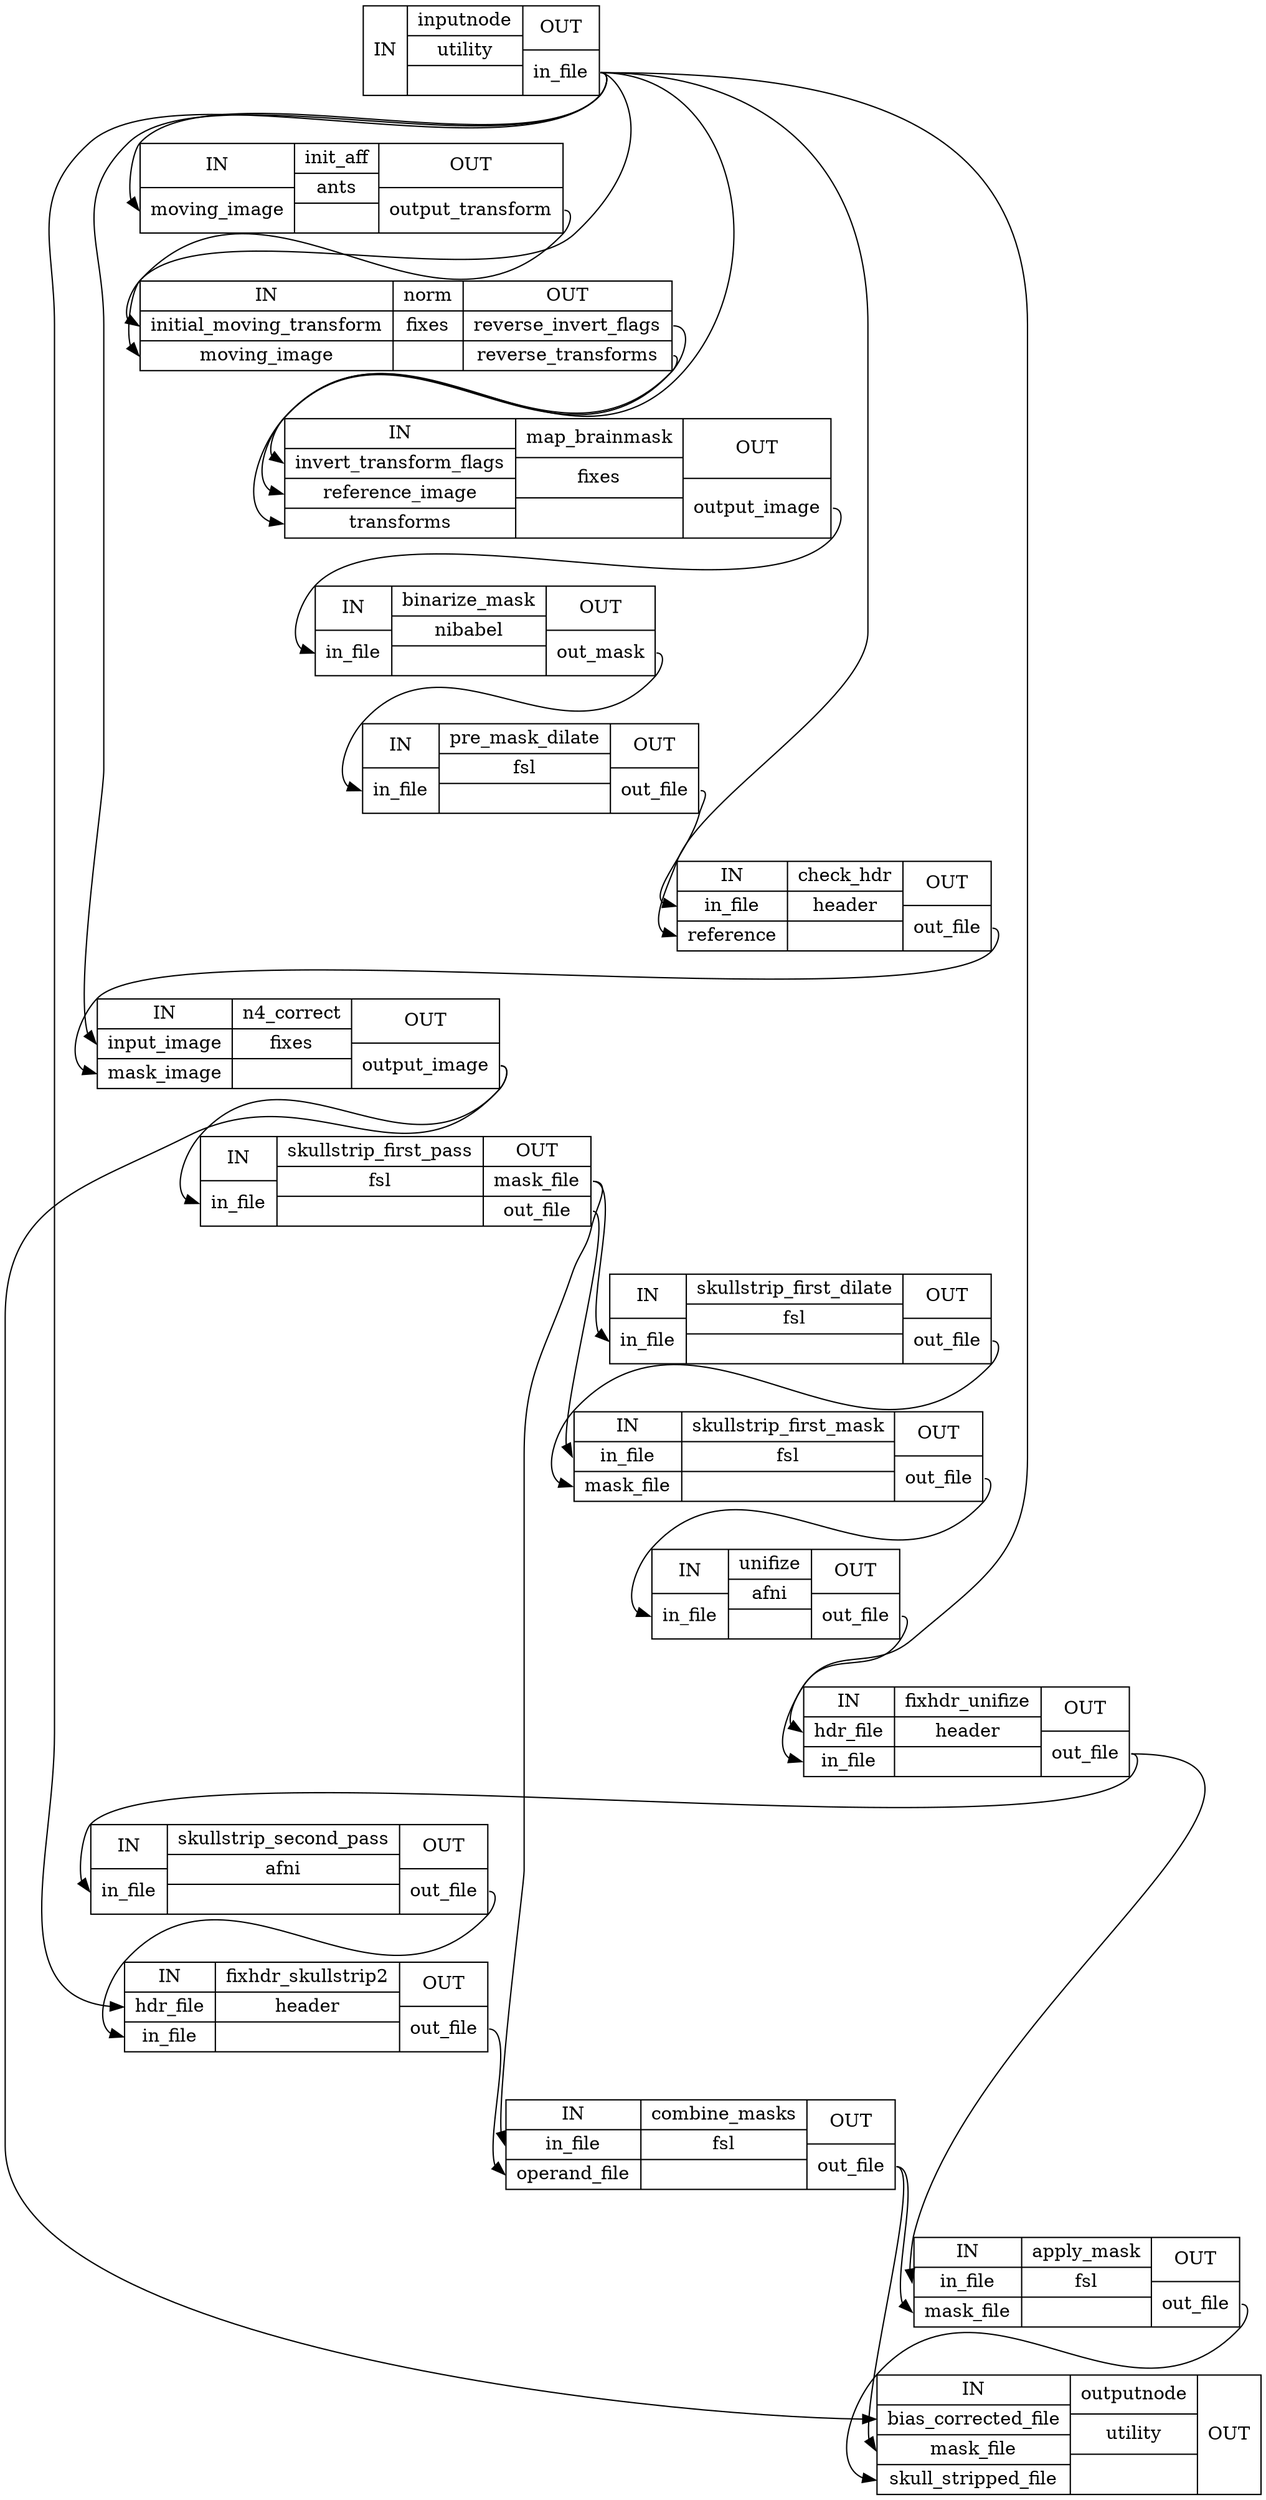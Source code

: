 digraph structs {
node [shape=record];
enhance_and_skullstrip_bold_wfinputnode [label="{IN}|{ inputnode | utility |  }|{OUT|<outinfile> in_file}"];
enhance_and_skullstrip_bold_wfinit_aff [label="{IN|<inmovingimage> moving_image}|{ init_aff | ants |  }|{OUT|<outoutputtransform> output_transform}"];
enhance_and_skullstrip_bold_wfnorm [label="{IN|<ininitialmovingtransform> initial_moving_transform|<inmovingimage> moving_image}|{ norm | fixes |  }|{OUT|<outreverseinvertflags> reverse_invert_flags|<outreversetransforms> reverse_transforms}"];
enhance_and_skullstrip_bold_wfmap_brainmask [label="{IN|<ininverttransformflags> invert_transform_flags|<inreferenceimage> reference_image|<intransforms> transforms}|{ map_brainmask | fixes |  }|{OUT|<outoutputimage> output_image}"];
enhance_and_skullstrip_bold_wfbinarize_mask [label="{IN|<ininfile> in_file}|{ binarize_mask | nibabel |  }|{OUT|<outoutmask> out_mask}"];
enhance_and_skullstrip_bold_wfpre_mask_dilate [label="{IN|<ininfile> in_file}|{ pre_mask_dilate | fsl |  }|{OUT|<outoutfile> out_file}"];
enhance_and_skullstrip_bold_wfcheck_hdr [label="{IN|<ininfile> in_file|<inreference> reference}|{ check_hdr | header |  }|{OUT|<outoutfile> out_file}"];
enhance_and_skullstrip_bold_wfn4_correct [label="{IN|<ininputimage> input_image|<inmaskimage> mask_image}|{ n4_correct | fixes |  }|{OUT|<outoutputimage> output_image}"];
enhance_and_skullstrip_bold_wfskullstrip_first_pass [label="{IN|<ininfile> in_file}|{ skullstrip_first_pass | fsl |  }|{OUT|<outmaskfile> mask_file|<outoutfile> out_file}"];
enhance_and_skullstrip_bold_wfskullstrip_first_dilate [label="{IN|<ininfile> in_file}|{ skullstrip_first_dilate | fsl |  }|{OUT|<outoutfile> out_file}"];
enhance_and_skullstrip_bold_wfskullstrip_first_mask [label="{IN|<ininfile> in_file|<inmaskfile> mask_file}|{ skullstrip_first_mask | fsl |  }|{OUT|<outoutfile> out_file}"];
enhance_and_skullstrip_bold_wfunifize [label="{IN|<ininfile> in_file}|{ unifize | afni |  }|{OUT|<outoutfile> out_file}"];
enhance_and_skullstrip_bold_wffixhdr_unifize [label="{IN|<inhdrfile> hdr_file|<ininfile> in_file}|{ fixhdr_unifize | header |  }|{OUT|<outoutfile> out_file}"];
enhance_and_skullstrip_bold_wfskullstrip_second_pass [label="{IN|<ininfile> in_file}|{ skullstrip_second_pass | afni |  }|{OUT|<outoutfile> out_file}"];
enhance_and_skullstrip_bold_wffixhdr_skullstrip2 [label="{IN|<inhdrfile> hdr_file|<ininfile> in_file}|{ fixhdr_skullstrip2 | header |  }|{OUT|<outoutfile> out_file}"];
enhance_and_skullstrip_bold_wfcombine_masks [label="{IN|<ininfile> in_file|<inoperandfile> operand_file}|{ combine_masks | fsl |  }|{OUT|<outoutfile> out_file}"];
enhance_and_skullstrip_bold_wfapply_mask [label="{IN|<ininfile> in_file|<inmaskfile> mask_file}|{ apply_mask | fsl |  }|{OUT|<outoutfile> out_file}"];
enhance_and_skullstrip_bold_wfoutputnode [label="{IN|<inbiascorrectedfile> bias_corrected_file|<inmaskfile> mask_file|<inskullstrippedfile> skull_stripped_file}|{ outputnode | utility |  }|{OUT}"];
enhance_and_skullstrip_bold_wfapply_mask:outoutfile:e -> enhance_and_skullstrip_bold_wfoutputnode:inskullstrippedfile:w;
enhance_and_skullstrip_bold_wfbinarize_mask:outoutmask:e -> enhance_and_skullstrip_bold_wfpre_mask_dilate:ininfile:w;
enhance_and_skullstrip_bold_wfcheck_hdr:outoutfile:e -> enhance_and_skullstrip_bold_wfn4_correct:inmaskimage:w;
enhance_and_skullstrip_bold_wfcombine_masks:outoutfile:e -> enhance_and_skullstrip_bold_wfapply_mask:inmaskfile:w;
enhance_and_skullstrip_bold_wfcombine_masks:outoutfile:e -> enhance_and_skullstrip_bold_wfoutputnode:inmaskfile:w;
enhance_and_skullstrip_bold_wffixhdr_skullstrip2:outoutfile:e -> enhance_and_skullstrip_bold_wfcombine_masks:inoperandfile:w;
enhance_and_skullstrip_bold_wffixhdr_unifize:outoutfile:e -> enhance_and_skullstrip_bold_wfapply_mask:ininfile:w;
enhance_and_skullstrip_bold_wffixhdr_unifize:outoutfile:e -> enhance_and_skullstrip_bold_wfskullstrip_second_pass:ininfile:w;
enhance_and_skullstrip_bold_wfinit_aff:outoutputtransform:e -> enhance_and_skullstrip_bold_wfnorm:ininitialmovingtransform:w;
enhance_and_skullstrip_bold_wfinputnode:outinfile:e -> enhance_and_skullstrip_bold_wfcheck_hdr:inreference:w;
enhance_and_skullstrip_bold_wfinputnode:outinfile:e -> enhance_and_skullstrip_bold_wffixhdr_skullstrip2:inhdrfile:w;
enhance_and_skullstrip_bold_wfinputnode:outinfile:e -> enhance_and_skullstrip_bold_wffixhdr_unifize:inhdrfile:w;
enhance_and_skullstrip_bold_wfinputnode:outinfile:e -> enhance_and_skullstrip_bold_wfinit_aff:inmovingimage:w;
enhance_and_skullstrip_bold_wfinputnode:outinfile:e -> enhance_and_skullstrip_bold_wfmap_brainmask:inreferenceimage:w;
enhance_and_skullstrip_bold_wfinputnode:outinfile:e -> enhance_and_skullstrip_bold_wfn4_correct:ininputimage:w;
enhance_and_skullstrip_bold_wfinputnode:outinfile:e -> enhance_and_skullstrip_bold_wfnorm:inmovingimage:w;
enhance_and_skullstrip_bold_wfmap_brainmask:outoutputimage:e -> enhance_and_skullstrip_bold_wfbinarize_mask:ininfile:w;
enhance_and_skullstrip_bold_wfn4_correct:outoutputimage:e -> enhance_and_skullstrip_bold_wfoutputnode:inbiascorrectedfile:w;
enhance_and_skullstrip_bold_wfn4_correct:outoutputimage:e -> enhance_and_skullstrip_bold_wfskullstrip_first_pass:ininfile:w;
enhance_and_skullstrip_bold_wfnorm:outreverseinvertflags:e -> enhance_and_skullstrip_bold_wfmap_brainmask:ininverttransformflags:w;
enhance_and_skullstrip_bold_wfnorm:outreversetransforms:e -> enhance_and_skullstrip_bold_wfmap_brainmask:intransforms:w;
enhance_and_skullstrip_bold_wfpre_mask_dilate:outoutfile:e -> enhance_and_skullstrip_bold_wfcheck_hdr:ininfile:w;
enhance_and_skullstrip_bold_wfskullstrip_first_dilate:outoutfile:e -> enhance_and_skullstrip_bold_wfskullstrip_first_mask:inmaskfile:w;
enhance_and_skullstrip_bold_wfskullstrip_first_mask:outoutfile:e -> enhance_and_skullstrip_bold_wfunifize:ininfile:w;
enhance_and_skullstrip_bold_wfskullstrip_first_pass:outmaskfile:e -> enhance_and_skullstrip_bold_wfcombine_masks:ininfile:w;
enhance_and_skullstrip_bold_wfskullstrip_first_pass:outmaskfile:e -> enhance_and_skullstrip_bold_wfskullstrip_first_dilate:ininfile:w;
enhance_and_skullstrip_bold_wfskullstrip_first_pass:outoutfile:e -> enhance_and_skullstrip_bold_wfskullstrip_first_mask:ininfile:w;
enhance_and_skullstrip_bold_wfskullstrip_second_pass:outoutfile:e -> enhance_and_skullstrip_bold_wffixhdr_skullstrip2:ininfile:w;
enhance_and_skullstrip_bold_wfunifize:outoutfile:e -> enhance_and_skullstrip_bold_wffixhdr_unifize:ininfile:w;
}